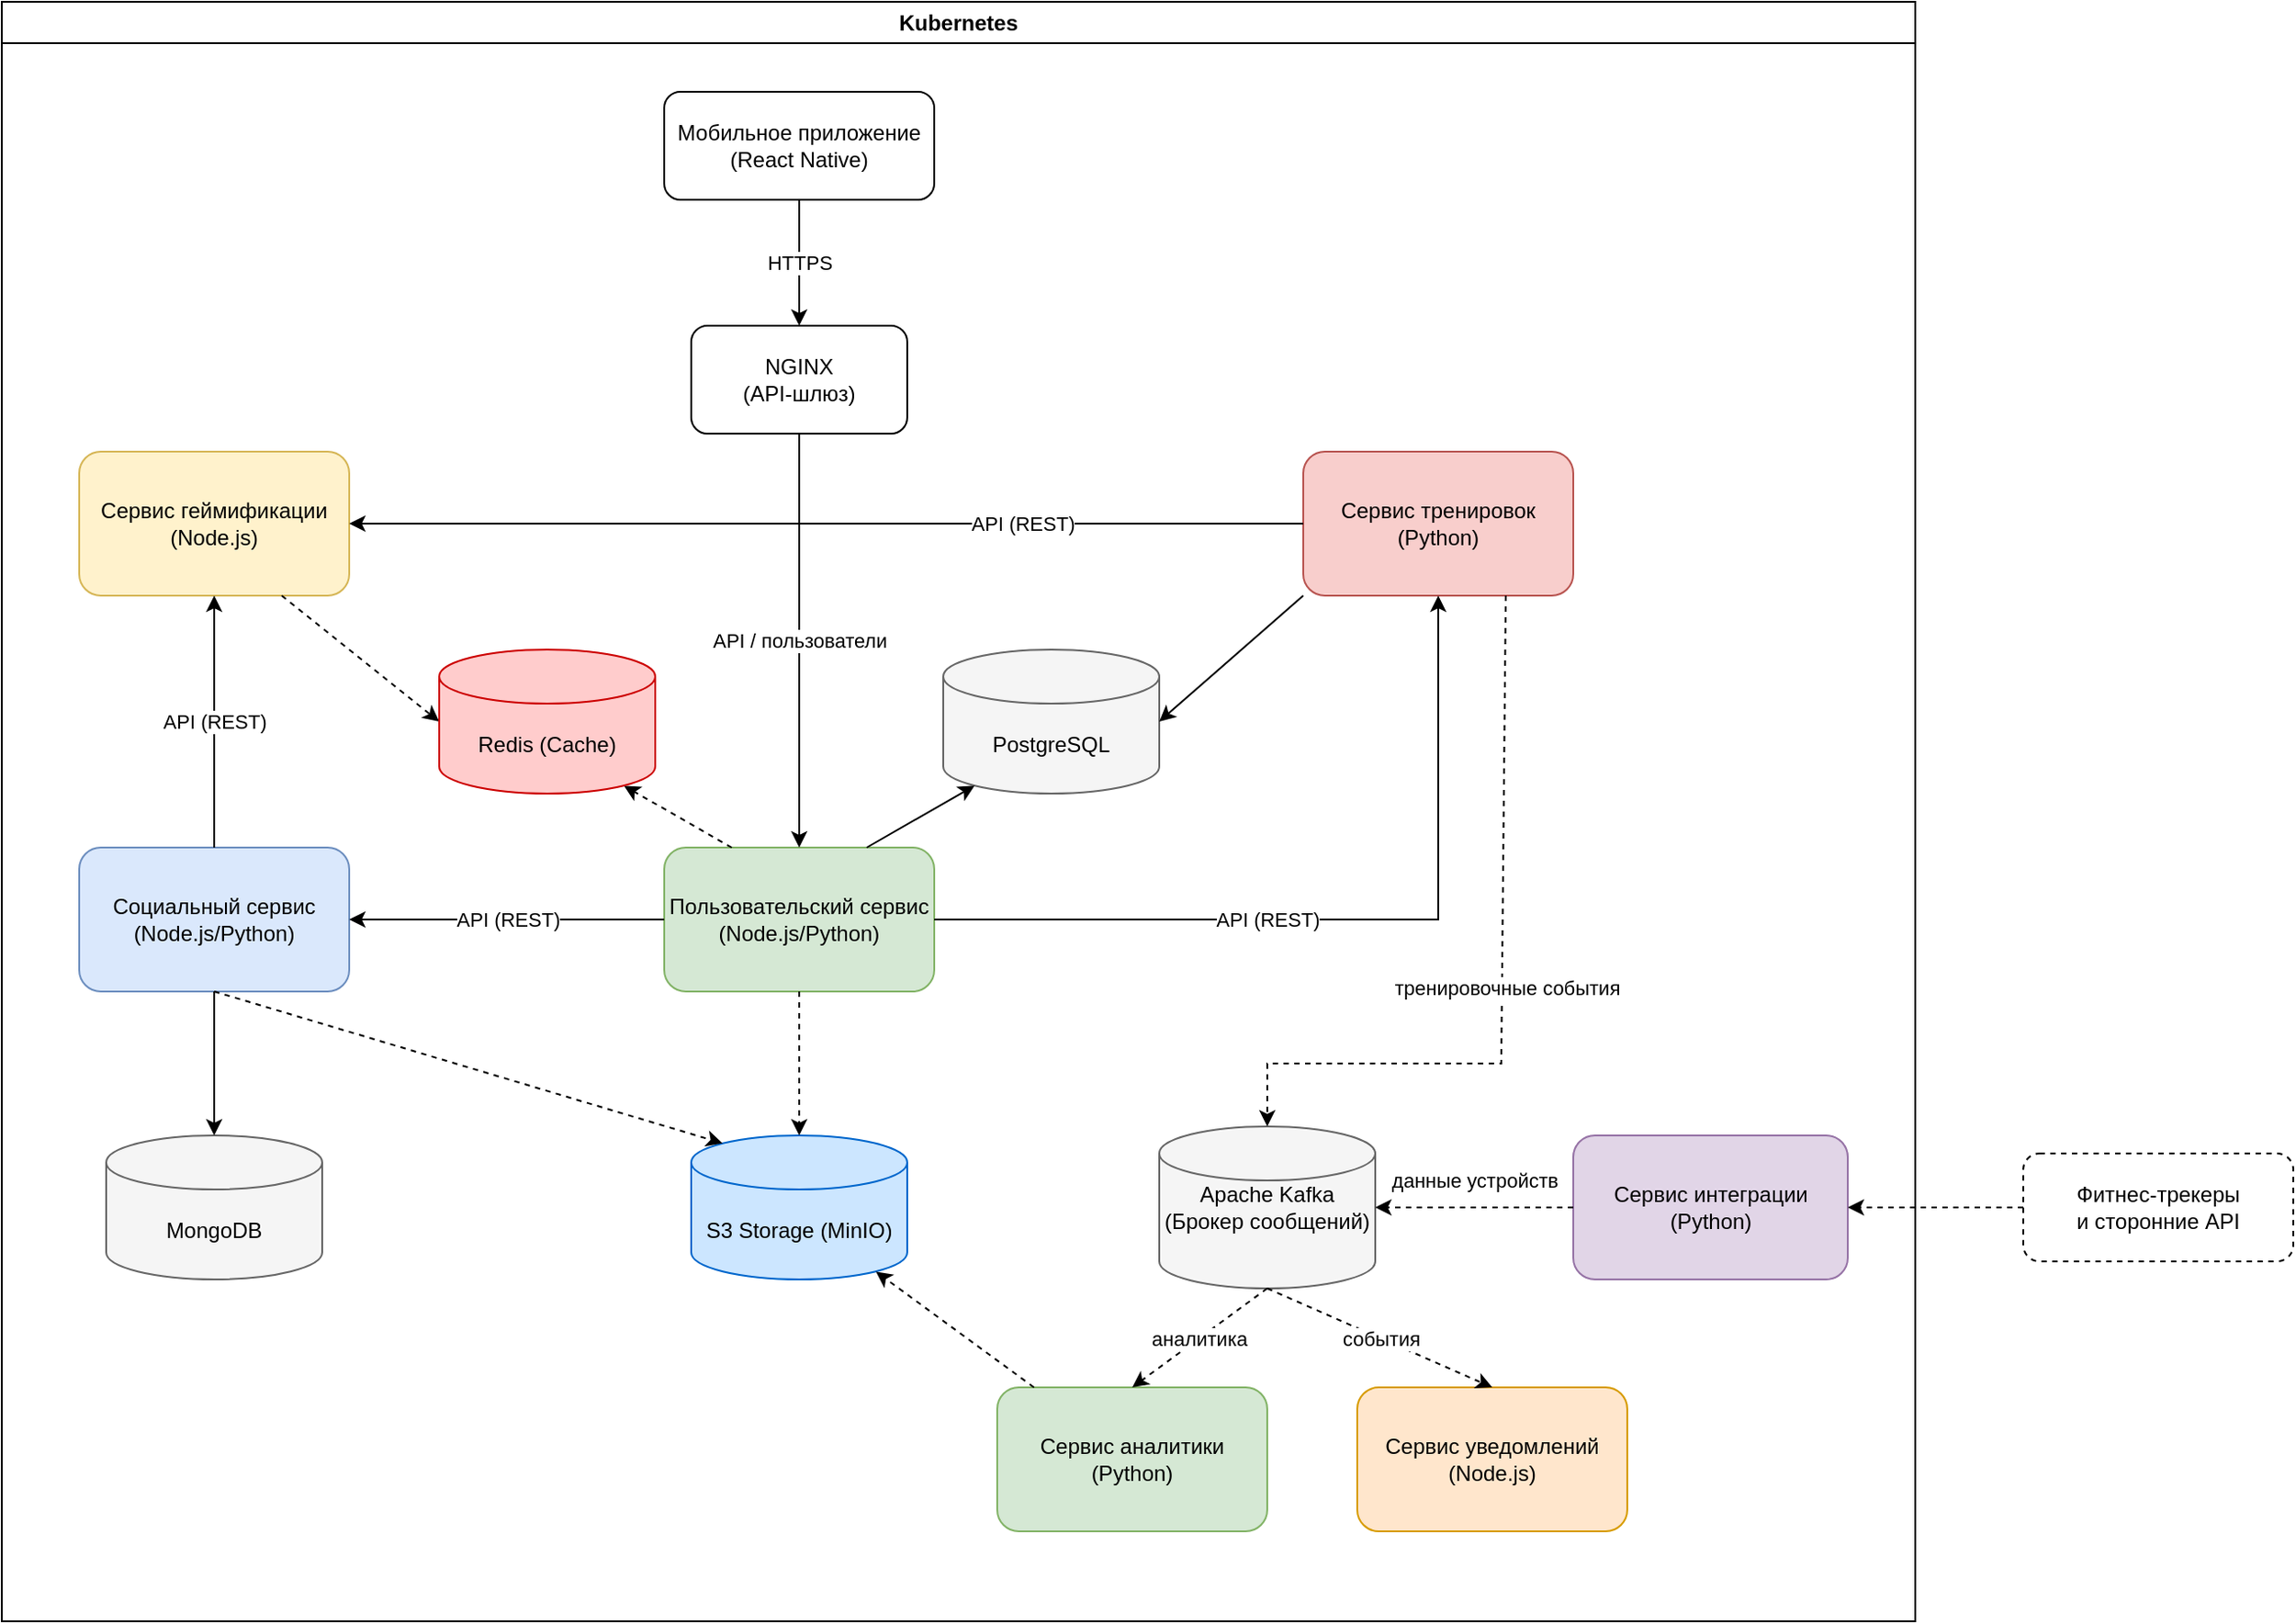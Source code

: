 <mxfile version="27.2.0">
  <diagram name="Страница — 1" id="csOCYKosOZ4WUpXYceSf">
    <mxGraphModel dx="2505" dy="2096" grid="1" gridSize="10" guides="1" tooltips="1" connect="1" arrows="1" fold="1" page="1" pageScale="1" pageWidth="827" pageHeight="1169" math="0" shadow="0">
      <root>
        <mxCell id="0" />
        <mxCell id="1" parent="0" />
        <mxCell id="user_service" value="Пользовательский сервис&#xa;(Node.js/Python)" style="rounded=1;whiteSpace=wrap;html=1;fillColor=#d5e8d4;strokeColor=#82b366;" vertex="1" parent="1">
          <mxGeometry x="-145" y="-40" width="150" height="80" as="geometry" />
        </mxCell>
        <mxCell id="social_service" value="Социальный сервис&#xa;(Node.js/Python)" style="rounded=1;whiteSpace=wrap;html=1;fillColor=#dae8fc;strokeColor=#6c8ebf;" vertex="1" parent="1">
          <mxGeometry x="-470" y="-40" width="150" height="80" as="geometry" />
        </mxCell>
        <mxCell id="training_service" value="Сервис тренировок&#xa;(Python)" style="rounded=1;whiteSpace=wrap;html=1;fillColor=#f8cecc;strokeColor=#b85450;" vertex="1" parent="1">
          <mxGeometry x="210" y="-260" width="150" height="80" as="geometry" />
        </mxCell>
        <mxCell id="integration_service" value="Сервис интеграции&#xa;(Python)" style="rounded=1;whiteSpace=wrap;html=1;fillColor=#e1d5e7;strokeColor=#9673a6;" vertex="1" parent="1">
          <mxGeometry x="360" y="120" width="152.5" height="80" as="geometry" />
        </mxCell>
        <mxCell id="gamification_service" value="Сервис геймификации&#xa;(Node.js)" style="rounded=1;whiteSpace=wrap;html=1;fillColor=#fff2cc;strokeColor=#d6b656;" vertex="1" parent="1">
          <mxGeometry x="-470" y="-260" width="150" height="80" as="geometry" />
        </mxCell>
        <mxCell id="notification_service" value="Сервис уведомлений&#xa;(Node.js)" style="rounded=1;whiteSpace=wrap;html=1;fillColor=#FFE6CC;strokeColor=#D79B00;container=0;" vertex="1" parent="1">
          <mxGeometry x="240" y="260" width="150" height="80" as="geometry" />
        </mxCell>
        <mxCell id="analytics_service" value="Сервис аналитики&#xa;(Python)" style="rounded=1;whiteSpace=wrap;html=1;fillColor=#D5E8D4;strokeColor=#82B366;" vertex="1" parent="1">
          <mxGeometry x="40" y="260" width="150" height="80" as="geometry" />
        </mxCell>
        <mxCell id="postgres" value="PostgreSQL" style="shape=cylinder3;whiteSpace=wrap;html=1;boundedLbl=1;backgroundOutline=1;fillColor=#f5f5f5;strokeColor=#666666;" vertex="1" parent="1">
          <mxGeometry x="10" y="-150" width="120" height="80" as="geometry" />
        </mxCell>
        <mxCell id="mongodb" value="MongoDB" style="shape=cylinder3;whiteSpace=wrap;html=1;boundedLbl=1;backgroundOutline=1;fillColor=#f5f5f5;strokeColor=#666666;" vertex="1" parent="1">
          <mxGeometry x="-455" y="120" width="120" height="80" as="geometry" />
        </mxCell>
        <mxCell id="s3" value="S3 Storage (MinIO)" style="shape=cylinder3;whiteSpace=wrap;html=1;boundedLbl=1;backgroundOutline=1;fillColor=#CCE6FF;strokeColor=#0066CC;" vertex="1" parent="1">
          <mxGeometry x="-130" y="120" width="120" height="80" as="geometry" />
        </mxCell>
        <mxCell id="nginx" value="NGINX&lt;br&gt;(API-шлюз)" style="rounded=1;whiteSpace=wrap;html=1;fillColor=#ffffff;strokeColor=#000000;" vertex="1" parent="1">
          <mxGeometry x="-130" y="-330" width="120" height="60" as="geometry" />
        </mxCell>
        <mxCell id="kafka" value="Apache Kafka&lt;br&gt;(Брокер сообщений)" style="shape=cylinder3;whiteSpace=wrap;html=1;fillColor=#f5f5f5;strokeColor=#666666;" vertex="1" parent="1">
          <mxGeometry x="130" y="115" width="120" height="90" as="geometry" />
        </mxCell>
        <mxCell id="mobile_app" value="Мобильное приложение&#xa;(React Native)" style="rounded=1;whiteSpace=wrap;html=1;fillColor=#ffffff;strokeColor=#000000;" vertex="1" parent="1">
          <mxGeometry x="-145" y="-460" width="150" height="60" as="geometry" />
        </mxCell>
        <mxCell id="fitness_trackers" value="Фитнес-трекеры&#xa;и сторонние API" style="rounded=1;whiteSpace=wrap;html=1;fillColor=#ffffff;strokeColor=#000000;dashed=1;" vertex="1" parent="1">
          <mxGeometry x="610" y="130" width="150" height="60" as="geometry" />
        </mxCell>
        <mxCell id="conn1" value="HTTPS" style="edgeStyle=none;rounded=0;html=1;endArrow=classic;endFill=1;" edge="1" parent="1" source="mobile_app" target="nginx">
          <mxGeometry relative="1" as="geometry" />
        </mxCell>
        <mxCell id="conn2" value="API / пользователи" style="edgeStyle=none;rounded=0;html=1;endArrow=classic;endFill=1;" edge="1" parent="1" source="nginx" target="user_service">
          <mxGeometry relative="1" as="geometry" />
        </mxCell>
        <mxCell id="conn3" value="API (REST)" style="edgeStyle=none;rounded=0;html=1;endArrow=classic;endFill=1;" edge="1" parent="1" source="user_service" target="social_service">
          <mxGeometry relative="1" as="geometry" />
        </mxCell>
        <mxCell id="conn4" value="API (REST)" style="edgeStyle=none;rounded=0;html=1;endArrow=classic;endFill=1;entryX=0.5;entryY=1;entryDx=0;entryDy=0;exitX=1;exitY=0.5;exitDx=0;exitDy=0;" edge="1" parent="1" source="user_service" target="training_service">
          <mxGeometry x="-0.196" relative="1" as="geometry">
            <Array as="points">
              <mxPoint x="285" />
            </Array>
            <mxPoint as="offset" />
          </mxGeometry>
        </mxCell>
        <mxCell id="conn5" value="API (REST)" style="edgeStyle=none;rounded=0;html=1;endArrow=classic;endFill=1;" edge="1" parent="1" source="training_service" target="gamification_service">
          <mxGeometry x="-0.41" relative="1" as="geometry">
            <mxPoint as="offset" />
          </mxGeometry>
        </mxCell>
        <mxCell id="conn6" value="API (REST)" style="edgeStyle=none;rounded=0;html=1;endArrow=classic;endFill=1;" edge="1" parent="1" source="social_service" target="gamification_service">
          <mxGeometry relative="1" as="geometry">
            <mxPoint x="425" y="200" as="sourcePoint" />
            <mxPoint x="460" y="400" as="targetPoint" />
          </mxGeometry>
        </mxCell>
        <mxCell id="conn7" value="тренировочные события" style="edgeStyle=none;rounded=0;html=1;endArrow=classic;endFill=1;dashed=1;exitX=0.75;exitY=1;exitDx=0;exitDy=0;entryX=0.5;entryY=0;entryDx=0;entryDy=0;entryPerimeter=0;" edge="1" parent="1" source="training_service" target="kafka">
          <mxGeometry x="0.024" y="3" relative="1" as="geometry">
            <mxPoint as="offset" />
            <Array as="points">
              <mxPoint x="320" y="80" />
              <mxPoint x="190" y="80" />
            </Array>
          </mxGeometry>
        </mxCell>
        <mxCell id="conn8" value="данные устройств" style="edgeStyle=none;rounded=0;html=1;endArrow=classic;endFill=1;dashed=1;" edge="1" parent="1" source="integration_service" target="kafka">
          <mxGeometry y="-15" relative="1" as="geometry">
            <mxPoint as="offset" />
          </mxGeometry>
        </mxCell>
        <mxCell id="conn9" style="edgeStyle=none;rounded=0;html=1;exitX=0.75;exitY=0;exitDx=0;exitDy=0;entryX=0.145;entryY=1;entryDx=0;entryDy=-4.35;endArrow=classic;endFill=1;entryPerimeter=0;" edge="1" parent="1" source="user_service" target="postgres">
          <mxGeometry relative="1" as="geometry">
            <Array as="points" />
          </mxGeometry>
        </mxCell>
        <mxCell id="conn10" style="edgeStyle=none;rounded=0;html=1;exitX=0;exitY=1;exitDx=0;exitDy=0;entryX=1;entryY=0.5;entryDx=0;entryDy=0;endArrow=classic;endFill=1;entryPerimeter=0;" edge="1" parent="1" source="training_service" target="postgres">
          <mxGeometry relative="1" as="geometry" />
        </mxCell>
        <mxCell id="conn11" style="edgeStyle=none;rounded=0;html=1;exitX=0.5;exitY=1;exitDx=0;exitDy=0;entryX=0.5;entryY=0;entryDx=0;entryDy=0;endArrow=classic;endFill=1;" edge="1" parent="1" source="social_service" target="mongodb">
          <mxGeometry relative="1" as="geometry" />
        </mxCell>
        <mxCell id="conn13" value="" style="edgeStyle=none;rounded=0;html=1;endArrow=classic;endFill=1;dashed=1;exitX=0.75;exitY=1;exitDx=0;exitDy=0;entryX=0;entryY=0.5;entryDx=0;entryDy=0;entryPerimeter=0;" edge="1" parent="1" source="gamification_service" target="redis">
          <mxGeometry relative="1" as="geometry" />
        </mxCell>
        <mxCell id="conn14" value="" style="edgeStyle=none;rounded=0;html=1;endArrow=classic;endFill=1;dashed=1;exitX=0.5;exitY=1;exitDx=0;exitDy=0;entryX=0.5;entryY=0;entryDx=0;entryDy=0;entryPerimeter=0;" edge="1" parent="1" source="user_service" target="s3">
          <mxGeometry relative="1" as="geometry" />
        </mxCell>
        <mxCell id="conn15" value="" style="edgeStyle=none;rounded=0;html=1;endArrow=classic;endFill=1;dashed=1;exitX=0.5;exitY=1;exitDx=0;exitDy=0;entryX=0.145;entryY=0;entryDx=0;entryDy=4.35;entryPerimeter=0;" edge="1" parent="1" source="social_service" target="s3">
          <mxGeometry relative="1" as="geometry" />
        </mxCell>
        <mxCell id="conn16" value="аналитика" style="edgeStyle=none;rounded=0;html=1;endArrow=classic;endFill=1;dashed=1;exitX=0.5;exitY=1;exitDx=0;exitDy=0;entryX=0.5;entryY=0;entryDx=0;entryDy=0;exitPerimeter=0;" edge="1" parent="1" source="kafka" target="analytics_service">
          <mxGeometry x="0.009" relative="1" as="geometry">
            <mxPoint as="offset" />
          </mxGeometry>
        </mxCell>
        <mxCell id="conn17" value="" style="edgeStyle=none;rounded=0;html=1;endArrow=classic;endFill=1;dashed=1;entryX=0.855;entryY=1;entryDx=0;entryDy=-4.35;entryPerimeter=0;" edge="1" parent="1" source="analytics_service" target="s3">
          <mxGeometry relative="1" as="geometry" />
        </mxCell>
        <mxCell id="conn18" value="события" style="edgeStyle=none;rounded=0;html=1;endArrow=classic;endFill=1;dashed=1;exitX=0.5;exitY=1;exitDx=0;exitDy=0;entryX=0.5;entryY=0;entryDx=0;entryDy=0;exitPerimeter=0;" edge="1" parent="1" source="kafka" target="notification_service">
          <mxGeometry relative="1" as="geometry" />
        </mxCell>
        <mxCell id="conn19" style="edgeStyle=none;rounded=0;html=1;exitX=0;exitY=0.5;exitDx=0;exitDy=0;entryX=1;entryY=0.5;entryDx=0;entryDy=0;endArrow=classic;endFill=1;dashed=1;" edge="1" parent="1" source="fitness_trackers" target="integration_service">
          <mxGeometry relative="1" as="geometry" />
        </mxCell>
        <mxCell id="Cy4Z-d1pcZ75q51uFXBP-2" value="" style="edgeStyle=none;rounded=0;html=1;endArrow=classic;endFill=1;dashed=1;exitX=0.25;exitY=0;exitDx=0;exitDy=0;entryX=0.855;entryY=1;entryDx=0;entryDy=-4.35;entryPerimeter=0;" edge="1" parent="1" source="user_service" target="redis">
          <mxGeometry relative="1" as="geometry">
            <mxPoint x="-107" y="-40" as="sourcePoint" />
            <mxPoint x="-395" y="-470" as="targetPoint" />
          </mxGeometry>
        </mxCell>
        <mxCell id="redis" value="Redis (Cache)" style="shape=cylinder3;whiteSpace=wrap;html=1;boundedLbl=1;backgroundOutline=1;fillColor=#FFCCCC;strokeColor=#CC0000;" vertex="1" parent="1">
          <mxGeometry x="-270" y="-150" width="120" height="80" as="geometry" />
        </mxCell>
        <mxCell id="Cy4Z-d1pcZ75q51uFXBP-4" value="Kubernetes" style="swimlane;whiteSpace=wrap;html=1;" vertex="1" parent="1">
          <mxGeometry x="-513" y="-510" width="1063" height="900" as="geometry" />
        </mxCell>
      </root>
    </mxGraphModel>
  </diagram>
</mxfile>
